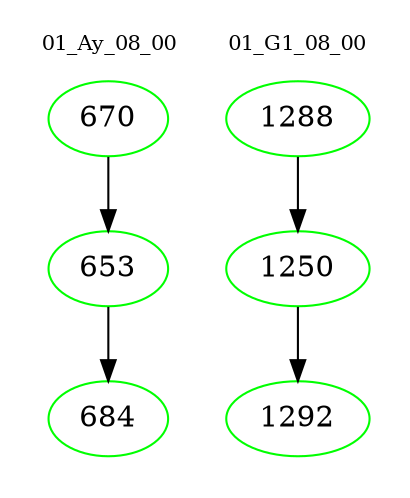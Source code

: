 digraph{
subgraph cluster_0 {
color = white
label = "01_Ay_08_00";
fontsize=10;
T0_670 [label="670", color="green"]
T0_670 -> T0_653 [color="black"]
T0_653 [label="653", color="green"]
T0_653 -> T0_684 [color="black"]
T0_684 [label="684", color="green"]
}
subgraph cluster_1 {
color = white
label = "01_G1_08_00";
fontsize=10;
T1_1288 [label="1288", color="green"]
T1_1288 -> T1_1250 [color="black"]
T1_1250 [label="1250", color="green"]
T1_1250 -> T1_1292 [color="black"]
T1_1292 [label="1292", color="green"]
}
}
